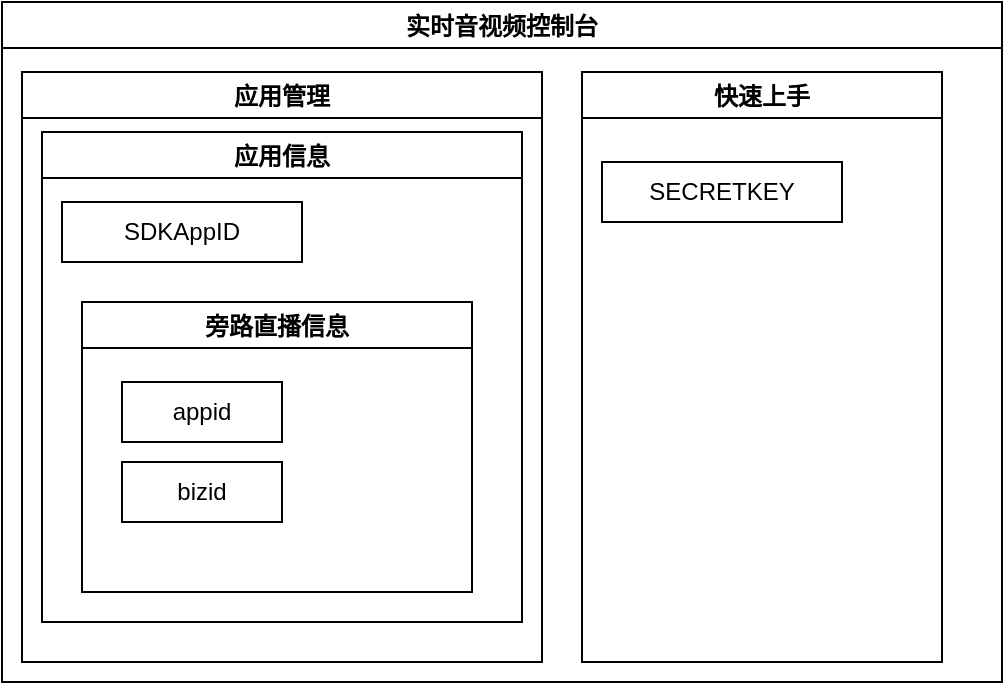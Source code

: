 <mxfile version="14.7.7" type="github">
  <diagram id="-5fBm0mnSvFqFwF5KQ7j" name="Page-1">
    <mxGraphModel dx="2066" dy="1131" grid="1" gridSize="10" guides="1" tooltips="1" connect="1" arrows="1" fold="1" page="1" pageScale="1" pageWidth="827" pageHeight="1169" math="0" shadow="0">
      <root>
        <mxCell id="0" />
        <mxCell id="1" parent="0" />
        <UserObject label="实时音视频控制台" link="https://console.cloud.tencent.com/trtc/app/detail/baseinfo/1400502298?bizName=Component" linkTarget="_blank" id="CGjVE_7kHmwu_7_LkI4p-2">
          <mxCell style="swimlane;" vertex="1" parent="1">
            <mxGeometry x="90" y="350" width="500" height="340" as="geometry" />
          </mxCell>
        </UserObject>
        <mxCell id="CGjVE_7kHmwu_7_LkI4p-6" value="应用管理" style="swimlane;" vertex="1" parent="CGjVE_7kHmwu_7_LkI4p-2">
          <mxGeometry x="10" y="35" width="260" height="295" as="geometry" />
        </mxCell>
        <mxCell id="CGjVE_7kHmwu_7_LkI4p-7" value="应用信息" style="swimlane;" vertex="1" parent="CGjVE_7kHmwu_7_LkI4p-6">
          <mxGeometry x="10" y="30" width="240" height="245" as="geometry" />
        </mxCell>
        <mxCell id="CGjVE_7kHmwu_7_LkI4p-5" value="SDKAppID" style="rounded=0;whiteSpace=wrap;html=1;" vertex="1" parent="CGjVE_7kHmwu_7_LkI4p-7">
          <mxGeometry x="10" y="35" width="120" height="30" as="geometry" />
        </mxCell>
        <mxCell id="CGjVE_7kHmwu_7_LkI4p-8" value="旁路直播信息" style="swimlane;" vertex="1" parent="CGjVE_7kHmwu_7_LkI4p-7">
          <mxGeometry x="20" y="85" width="195" height="145" as="geometry" />
        </mxCell>
        <mxCell id="CGjVE_7kHmwu_7_LkI4p-10" value="appid&lt;br&gt;" style="rounded=0;whiteSpace=wrap;html=1;" vertex="1" parent="CGjVE_7kHmwu_7_LkI4p-8">
          <mxGeometry x="20" y="40" width="80" height="30" as="geometry" />
        </mxCell>
        <mxCell id="CGjVE_7kHmwu_7_LkI4p-17" value="bizid" style="rounded=0;whiteSpace=wrap;html=1;" vertex="1" parent="CGjVE_7kHmwu_7_LkI4p-8">
          <mxGeometry x="20" y="80" width="80" height="30" as="geometry" />
        </mxCell>
        <mxCell id="CGjVE_7kHmwu_7_LkI4p-18" value="快速上手" style="swimlane;" vertex="1" parent="CGjVE_7kHmwu_7_LkI4p-2">
          <mxGeometry x="290" y="35" width="180" height="295" as="geometry" />
        </mxCell>
        <mxCell id="CGjVE_7kHmwu_7_LkI4p-24" value="SECRETKEY" style="rounded=0;whiteSpace=wrap;html=1;" vertex="1" parent="CGjVE_7kHmwu_7_LkI4p-18">
          <mxGeometry x="10" y="45" width="120" height="30" as="geometry" />
        </mxCell>
      </root>
    </mxGraphModel>
  </diagram>
</mxfile>
